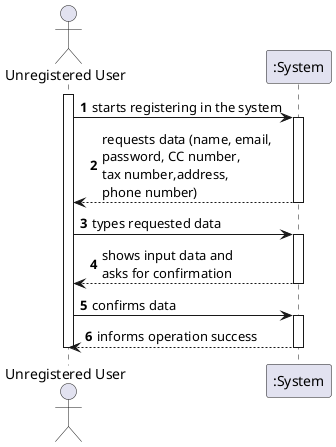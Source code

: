 @startuml

actor "Unregistered User" as user
participant ":System" as ui

autonumber
activate user
user -> ui: starts registering in the system
activate ui
return requests data (name, email,\npassword, CC number,\ntax number,address,\nphone number)
deactivate ui

user -> ui: types requested data
activate ui
return shows input data and\nasks for confirmation
deactivate ui

user -> ui: confirms data
activate ui
return informs operation success




'deactivate ui
'user -> ui: types name
'activate ui
'ui --> user: requests user e-mail
'deactivate ui
'user -> ui: types user e-mail
'activate ui
'ui --> user: requests user password
'deactivate ui
'user -> ui: types user password
'activate ui
'ui --> user: shows typed data and asks for confirmaation
'deactivate ui
'user -> ui: confirms data
'activate ui
'ui --> user: informs operation success

deactivate ui
deactivate user













































@enduml
